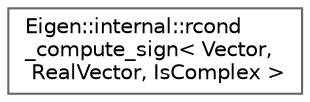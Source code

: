 digraph "Graphical Class Hierarchy"
{
 // LATEX_PDF_SIZE
  bgcolor="transparent";
  edge [fontname=Helvetica,fontsize=10,labelfontname=Helvetica,labelfontsize=10];
  node [fontname=Helvetica,fontsize=10,shape=box,height=0.2,width=0.4];
  rankdir="LR";
  Node0 [id="Node000000",label="Eigen::internal::rcond\l_compute_sign\< Vector,\l RealVector, IsComplex \>",height=0.2,width=0.4,color="grey40", fillcolor="white", style="filled",URL="$structEigen_1_1internal_1_1rcond__compute__sign.html",tooltip=" "];
}
